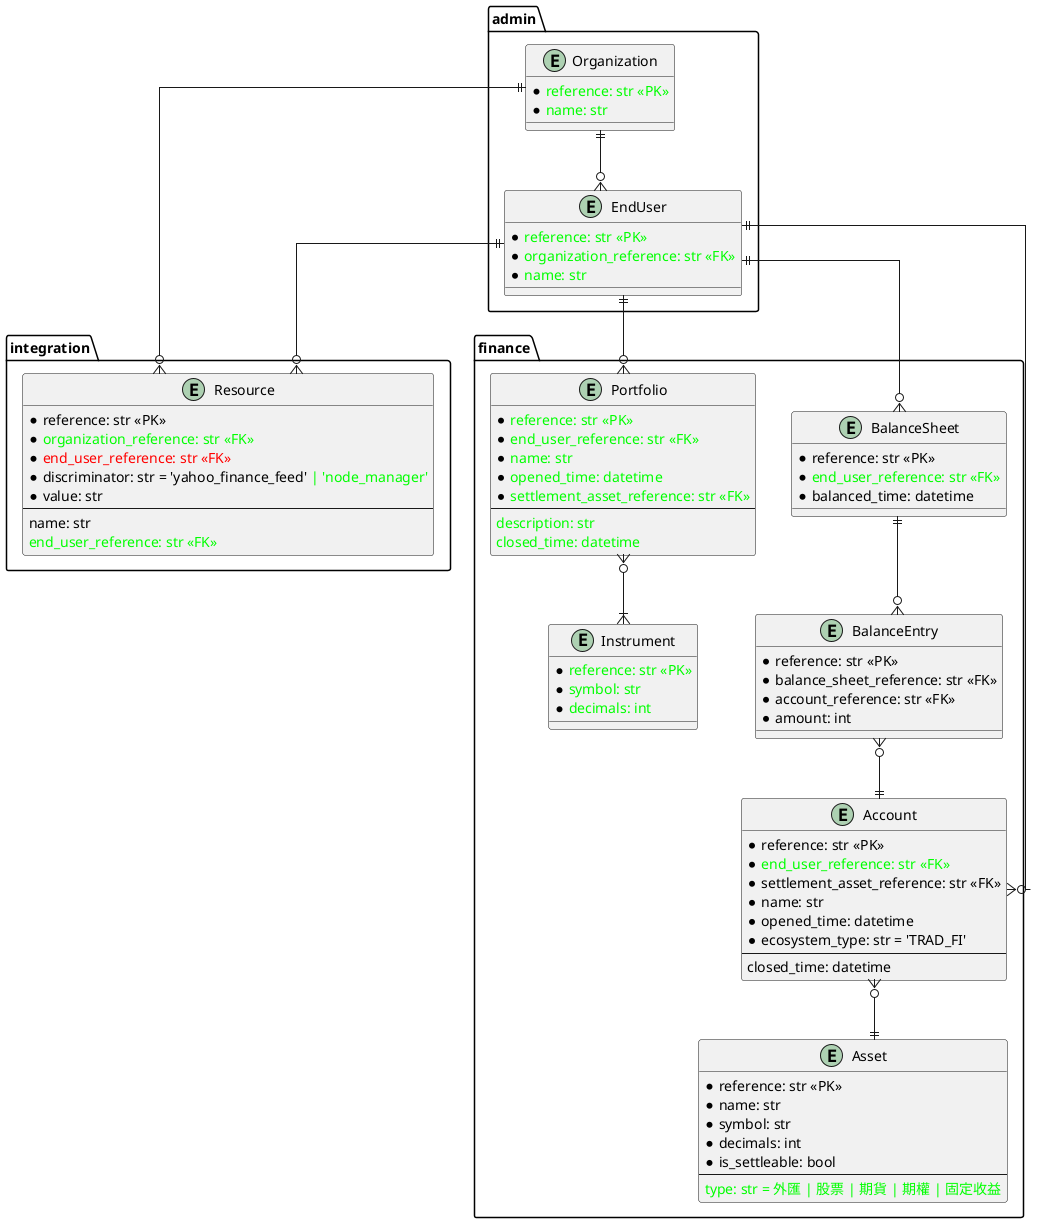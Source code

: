 @startuml

!function $add($a)
!return "<color:#00ff00>" + $a + "</color>"
!endfunction

!function $remove($a)
!return "<color:#ff0000>" + $a + "</color>"
!endfunction

skinparam backgroundColor transparent
skinparam linetype ortho

package admin {
  entity "Organization" {
    * $add("reference: str <<PK>>")
    * $add("name: str")
  }

  entity "EndUser" {
    * $add("reference: str <<PK>>")
    * $add("organization_reference: str <<FK>>")
    * $add("name: str")
  }
}

package integration {
  entity "Resource" {
    * reference: str <<PK>>
    * $add("organization_reference: str <<FK>>")
    * $remove("end_user_reference: str <<FK>>")
    * discriminator: str = 'yahoo_finance_feed' $add("| 'node_manager'")
    * value: str
    --
    name: str
    $add("end_user_reference: str <<FK>>")
  }
}

package finance {
  entity "Asset" {
    * reference: str <<PK>>
    * name: str
    * symbol: str
    * decimals: int
    * is_settleable: bool
    --
    $add("type: str = 外匯 | 股票 | 期貨 | 期權 | 固定收益")
  }

  entity "Account" {
    * reference: str <<PK>>
    * $add("end_user_reference: str <<FK>>")
    * settlement_asset_reference: str <<FK>>
    * name: str
    * opened_time: datetime
    * ecosystem_type: str = 'TRAD_FI'
    --
    closed_time: datetime
  }

  entity "BalanceSheet" {
    * reference: str <<PK>>
    * $add("end_user_reference: str <<FK>>")
    * balanced_time: datetime
  }

  entity "BalanceEntry" {
    * reference: str <<PK>>
    * balance_sheet_reference: str <<FK>>
    * account_reference: str <<FK>>
    * amount: int
  }

  entity "Instrument" {
    * $add("reference: str <<PK>>")
    * $add("symbol: str")
    * $add("decimals: int")
  }

  entity "Portfolio" {
    * $add("reference: str <<PK>>")
    * $add("end_user_reference: str <<FK>>")
    * $add("name: str")
    * $add("opened_time: datetime")
    * $add("settlement_asset_reference: str <<FK>>")
    --
    $add("description: str")
    $add("closed_time: datetime")
  }
}

'Zero or One  |o--
'Exactly One  ||--
'Zero or Many }o--
'One or Many  }|--

Organization ||--o{ EndUser
Organization ||--o{ Resource

EndUser      ||--o{ Resource
EndUser      ||--o{ Account
EndUser      ||--o{ BalanceSheet
EndUser      ||--o{ Portfolio

Account      }o--|| Asset
BalanceSheet ||--o{ BalanceEntry
BalanceEntry }o--|| Account
Portfolio    }o--|{ Instrument

@enduml